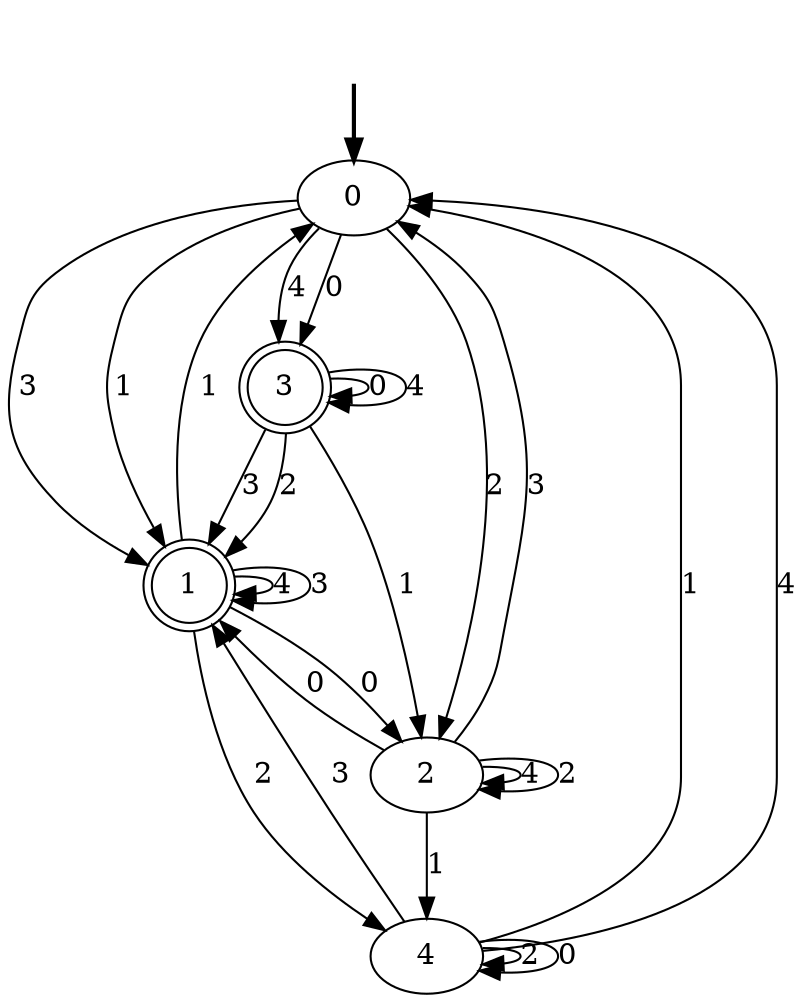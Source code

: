 digraph {
	fake [style=invisible]
	0 [root=true]
	1 [shape=doublecircle]
	2
	3 [shape=doublecircle]
	4
	fake -> 0 [style=bold]
	3 -> 3 [label=0]
	1 -> 1 [label=4]
	3 -> 1 [label=3]
	0 -> 3 [label=4]
	0 -> 3 [label=0]
	4 -> 1 [label=3]
	0 -> 1 [label=3]
	0 -> 2 [label=2]
	1 -> 1 [label=3]
	2 -> 2 [label=4]
	3 -> 1 [label=2]
	2 -> 4 [label=1]
	0 -> 1 [label=1]
	1 -> 2 [label=0]
	2 -> 2 [label=2]
	4 -> 4 [label=2]
	4 -> 4 [label=0]
	4 -> 0 [label=1]
	2 -> 0 [label=3]
	1 -> 0 [label=1]
	2 -> 1 [label=0]
	3 -> 2 [label=1]
	3 -> 3 [label=4]
	1 -> 4 [label=2]
	4 -> 0 [label=4]
}
